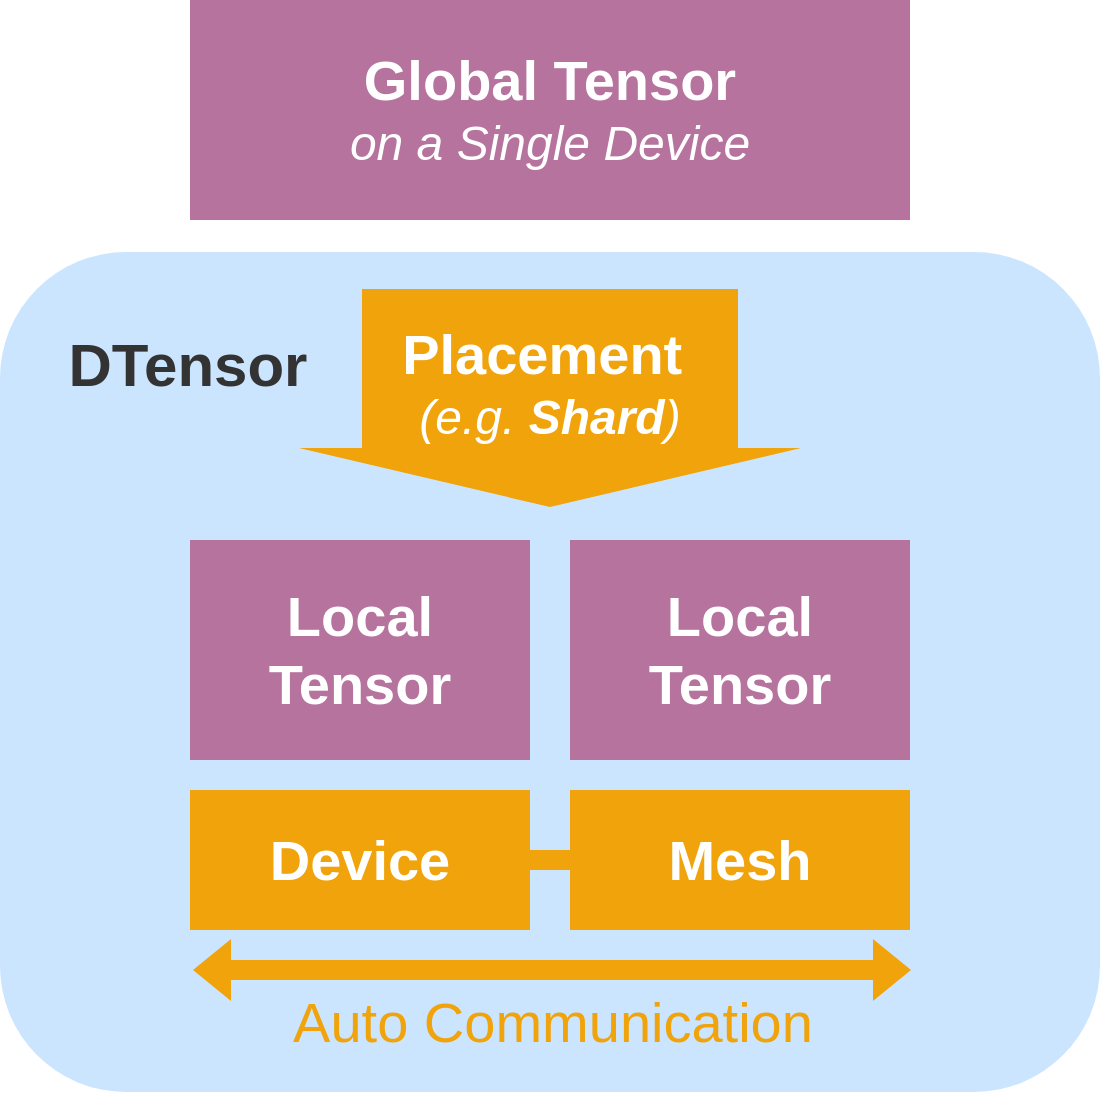<mxfile version="23.1.5" type="device">
  <diagram name="Page-1" id="eMinQwSlmTkk7AnLs67u">
    <mxGraphModel dx="1195" dy="756" grid="1" gridSize="10" guides="1" tooltips="1" connect="1" arrows="1" fold="1" page="1" pageScale="1" pageWidth="580" pageHeight="580" math="0" shadow="0">
      <root>
        <mxCell id="0" />
        <mxCell id="1" parent="0" />
        <mxCell id="zOXG5PFTGRpM_gQdPXxi-1" value="" style="rounded=1;whiteSpace=wrap;html=1;fillColor=#cce5ff;strokeWidth=4;strokeColor=none;" parent="1" vertex="1">
          <mxGeometry x="14" y="142" width="550" height="420" as="geometry" />
        </mxCell>
        <mxCell id="NzBTNHEMj_9acobscTZS-4" value="" style="shape=flexArrow;endArrow=classic;html=1;rounded=0;fillColor=#F0A30A;strokeColor=none;endWidth=62;endSize=9.48;width=188;entryX=0.5;entryY=0;entryDx=0;entryDy=0;labelBackgroundColor=none;fontColor=#FFFFFF;" parent="1" edge="1">
          <mxGeometry width="50" height="50" relative="1" as="geometry">
            <mxPoint x="289" y="160" as="sourcePoint" />
            <mxPoint x="289" y="270" as="targetPoint" />
          </mxGeometry>
        </mxCell>
        <mxCell id="NzBTNHEMj_9acobscTZS-8" value="" style="shape=flexArrow;endArrow=classic;startArrow=classic;html=1;rounded=0;fillColor=#F0A30A;strokeColor=none;" parent="1" edge="1">
          <mxGeometry width="100" height="100" relative="1" as="geometry">
            <mxPoint x="110" y="501" as="sourcePoint" />
            <mxPoint x="470" y="501" as="targetPoint" />
          </mxGeometry>
        </mxCell>
        <mxCell id="NzBTNHEMj_9acobscTZS-10" value="&lt;span style=&quot;font-family: Helvetica; font-style: normal; font-variant-ligatures: normal; font-variant-caps: normal; font-weight: 700; letter-spacing: normal; orphans: 2; text-indent: 0px; text-transform: none; widows: 2; word-spacing: 0px; -webkit-text-stroke-width: 0px; text-decoration-thickness: initial; text-decoration-style: initial; text-decoration-color: initial; float: none; font-size: 30px; display: inline !important;&quot;&gt;&lt;font style=&quot;font-size: 30px;&quot;&gt;DTensor&lt;/font&gt;&lt;/span&gt;" style="text;whiteSpace=wrap;html=1;align=center;verticalAlign=middle;fontColor=#333333;fontSize=30;" parent="1" vertex="1">
          <mxGeometry x="23" y="178" width="170" height="40" as="geometry" />
        </mxCell>
        <mxCell id="zOXG5PFTGRpM_gQdPXxi-2" value="&lt;font style=&quot;border-color: var(--border-color); font-weight: 700; font-size: 28px;&quot;&gt;Global Tensor&lt;/font&gt;&lt;br style=&quot;border-color: var(--border-color); font-weight: 700;&quot;&gt;&lt;i&gt;on&amp;nbsp;a&amp;nbsp;Single Device&lt;/i&gt;" style="rounded=1;whiteSpace=wrap;html=1;fontSize=24;fillColor=#B5739D;strokeColor=none;verticalAlign=middle;arcSize=0;fontColor=#FFFFFF;" parent="1" vertex="1">
          <mxGeometry x="109" y="16" width="360" height="110" as="geometry" />
        </mxCell>
        <mxCell id="zOXG5PFTGRpM_gQdPXxi-8" value="&lt;b style=&quot;border-color: var(--border-color); font-family: Helvetica; font-size: 28px; font-style: normal; font-variant-ligatures: normal; font-variant-caps: normal; letter-spacing: normal; orphans: 2; text-indent: 0px; text-transform: none; widows: 2; word-spacing: 0px; -webkit-text-stroke-width: 0px; text-decoration-thickness: initial; text-decoration-style: initial; text-decoration-color: initial;&quot;&gt;Placement&lt;/b&gt;&lt;span style=&quot;font-family: Helvetica; font-variant-ligatures: normal; font-variant-caps: normal; font-weight: 400; letter-spacing: normal; orphans: 2; text-indent: 0px; text-transform: none; widows: 2; word-spacing: 0px; -webkit-text-stroke-width: 0px; text-decoration-thickness: initial; text-decoration-style: initial; text-decoration-color: initial; float: none; font-size: 24px; display: inline !important;&quot;&gt;&lt;span style=&quot;font-style: normal; font-size: 28px;&quot;&gt;&amp;nbsp;&lt;br&gt;&lt;/span&gt;&lt;font style=&quot;font-size: 24px;&quot;&gt;&lt;i&gt;(e.g.&amp;nbsp;&lt;/i&gt;&lt;/font&gt;&lt;/span&gt;&lt;font style=&quot;font-size: 24px;&quot;&gt;&lt;i&gt;&lt;b style=&quot;border-color: var(--border-color); font-family: Helvetica; font-variant-ligatures: normal; font-variant-caps: normal; letter-spacing: normal; orphans: 2; text-indent: 0px; text-transform: none; widows: 2; word-spacing: 0px; -webkit-text-stroke-width: 0px; text-decoration-thickness: initial; text-decoration-style: initial; text-decoration-color: initial;&quot;&gt;Shard&lt;/b&gt;&lt;span style=&quot;font-family: Helvetica; font-variant-ligatures: normal; font-variant-caps: normal; font-weight: 400; letter-spacing: normal; orphans: 2; text-indent: 0px; text-transform: none; widows: 2; word-spacing: 0px; -webkit-text-stroke-width: 0px; text-decoration-thickness: initial; text-decoration-style: initial; text-decoration-color: initial; float: none; display: inline !important;&quot;&gt;)&lt;/span&gt;&lt;/i&gt;&lt;/font&gt;" style="text;whiteSpace=wrap;html=1;fillColor=none;align=center;fontColor=#FFFFFF;" parent="1" vertex="1">
          <mxGeometry x="209" y="170" width="160" height="70" as="geometry" />
        </mxCell>
        <mxCell id="zOXG5PFTGRpM_gQdPXxi-14" value="&lt;span style=&quot;font-size: 28px;&quot;&gt;&lt;b&gt;Local &lt;br&gt;Tensor&lt;/b&gt;&lt;/span&gt;" style="rounded=1;whiteSpace=wrap;html=1;fontSize=24;fillColor=#B5739D;strokeColor=none;verticalAlign=middle;arcSize=0;fontColor=#FFFFFF;" parent="1" vertex="1">
          <mxGeometry x="109" y="286" width="170" height="110" as="geometry" />
        </mxCell>
        <mxCell id="zOXG5PFTGRpM_gQdPXxi-15" value="&lt;span style=&quot;font-size: 28px;&quot;&gt;&lt;b&gt;Local &lt;br&gt;Tensor&lt;/b&gt;&lt;/span&gt;" style="rounded=1;whiteSpace=wrap;html=1;fontSize=24;fillColor=#B5739D;strokeColor=none;verticalAlign=middle;arcSize=0;fontColor=#FFFFFF;" parent="1" vertex="1">
          <mxGeometry x="299" y="286" width="170" height="110" as="geometry" />
        </mxCell>
        <mxCell id="WUUpmdlUtyZ6rqCQn2U4-2" style="edgeStyle=orthogonalEdgeStyle;rounded=0;orthogonalLoop=1;jettySize=auto;html=1;entryX=0;entryY=0.5;entryDx=0;entryDy=0;endArrow=none;endFill=0;strokeWidth=10;strokeColor=#F0A30A;" edge="1" parent="1" source="zOXG5PFTGRpM_gQdPXxi-16" target="zOXG5PFTGRpM_gQdPXxi-17">
          <mxGeometry relative="1" as="geometry" />
        </mxCell>
        <mxCell id="zOXG5PFTGRpM_gQdPXxi-16" value="&lt;b&gt;&lt;font style=&quot;font-size: 28px;&quot;&gt;Device&lt;/font&gt;&lt;/b&gt;" style="rounded=1;whiteSpace=wrap;html=1;fontSize=24;fillColor=#f0a30a;strokeColor=none;verticalAlign=middle;arcSize=0;fontColor=#FFFFFF;" parent="1" vertex="1">
          <mxGeometry x="109" y="411" width="170" height="70" as="geometry" />
        </mxCell>
        <mxCell id="zOXG5PFTGRpM_gQdPXxi-17" value="&lt;b&gt;&lt;font style=&quot;font-size: 28px;&quot;&gt;Mesh&lt;/font&gt;&lt;/b&gt;" style="rounded=1;whiteSpace=wrap;html=1;fontSize=24;fillColor=#f0a30a;strokeColor=none;verticalAlign=middle;arcSize=0;fontColor=#FFFFFF;" parent="1" vertex="1">
          <mxGeometry x="299" y="411" width="170" height="70" as="geometry" />
        </mxCell>
        <mxCell id="zOXG5PFTGRpM_gQdPXxi-20" value="&lt;span style=&quot;font-family: Helvetica; font-style: normal; font-variant-ligatures: normal; font-variant-caps: normal; font-weight: 400; letter-spacing: normal; orphans: 2; text-indent: 0px; text-transform: none; widows: 2; word-spacing: 0px; -webkit-text-stroke-width: 0px; text-decoration-thickness: initial; text-decoration-style: initial; text-decoration-color: initial; float: none; display: inline !important;&quot;&gt;&lt;font style=&quot;font-size: 28px;&quot;&gt;Auto Communication&lt;/font&gt;&lt;/span&gt;" style="text;whiteSpace=wrap;html=1;align=center;verticalAlign=middle;fontColor=#F0A30A;" parent="1" vertex="1">
          <mxGeometry x="140.75" y="502" width="298.5" height="50" as="geometry" />
        </mxCell>
      </root>
    </mxGraphModel>
  </diagram>
</mxfile>
